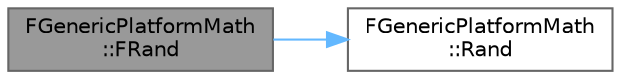digraph "FGenericPlatformMath::FRand"
{
 // INTERACTIVE_SVG=YES
 // LATEX_PDF_SIZE
  bgcolor="transparent";
  edge [fontname=Helvetica,fontsize=10,labelfontname=Helvetica,labelfontsize=10];
  node [fontname=Helvetica,fontsize=10,shape=box,height=0.2,width=0.4];
  rankdir="LR";
  Node1 [id="Node000001",label="FGenericPlatformMath\l::FRand",height=0.2,width=0.4,color="gray40", fillcolor="grey60", style="filled", fontcolor="black",tooltip="Returns a random float between 0 and 1, inclusive."];
  Node1 -> Node2 [id="edge1_Node000001_Node000002",color="steelblue1",style="solid",tooltip=" "];
  Node2 [id="Node000002",label="FGenericPlatformMath\l::Rand",height=0.2,width=0.4,color="grey40", fillcolor="white", style="filled",URL="$dd/d7b/structFGenericPlatformMath.html#ab7941c49e98143876aa0fdb9c39b432a",tooltip="Returns a random integer between 0 and RAND_MAX, inclusive."];
}
